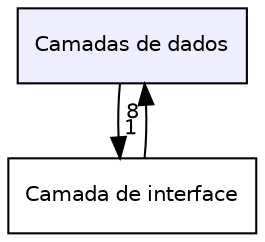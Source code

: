 digraph "Camadas de dados" {
  compound=true
  node [ fontsize="10", fontname="Helvetica"];
  edge [ labelfontsize="10", labelfontname="Helvetica"];
  dir_6c45dfb727ac4da4d4fa816dfdf95567 [shape=box, label="Camadas de dados", style="filled", fillcolor="#eeeeff", pencolor="black", URL="dir_6c45dfb727ac4da4d4fa816dfdf95567.html"];
  dir_f27050d3bfb5407f227f379631190787 [shape=box label="Camada de interface" URL="dir_f27050d3bfb5407f227f379631190787.html"];
  dir_6c45dfb727ac4da4d4fa816dfdf95567->dir_f27050d3bfb5407f227f379631190787 [headlabel="1", labeldistance=1.5 headhref="dir_000001_000000.html"];
  dir_f27050d3bfb5407f227f379631190787->dir_6c45dfb727ac4da4d4fa816dfdf95567 [headlabel="8", labeldistance=1.5 headhref="dir_000000_000001.html"];
}
